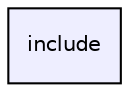 digraph "include" {
  compound=true
  node [ fontsize="10", fontname="Helvetica"];
  edge [ labelfontsize="10", labelfontname="Helvetica"];
  dir_ae659c6566827c6f30eb1bb9d98c603b [shape=box, label="include", style="filled", fillcolor="#eeeeff", pencolor="black", URL="dir_ae659c6566827c6f30eb1bb9d98c603b.html"];
}
